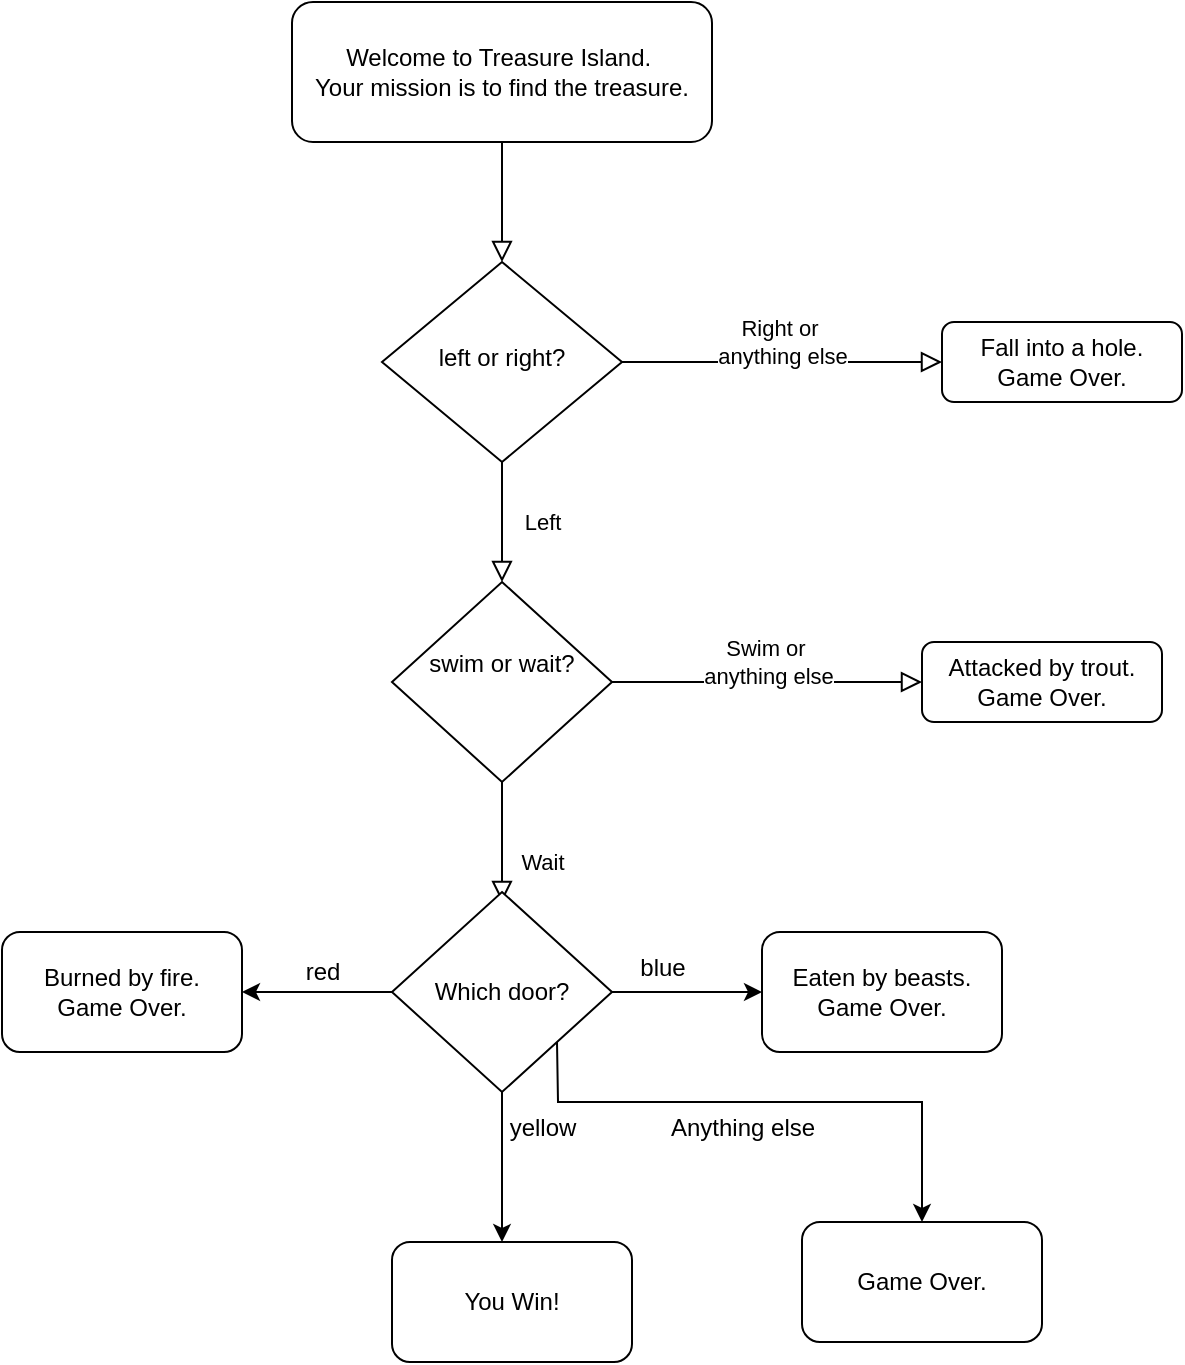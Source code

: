 <mxfile version="26.2.12">
  <diagram id="C5RBs43oDa-KdzZeNtuy" name="Page-1">
    <mxGraphModel dx="1115" dy="800" grid="1" gridSize="10" guides="1" tooltips="1" connect="1" arrows="1" fold="1" page="1" pageScale="1" pageWidth="827" pageHeight="1169" math="0" shadow="0">
      <root>
        <mxCell id="WIyWlLk6GJQsqaUBKTNV-0" />
        <mxCell id="WIyWlLk6GJQsqaUBKTNV-1" parent="WIyWlLk6GJQsqaUBKTNV-0" />
        <mxCell id="WIyWlLk6GJQsqaUBKTNV-2" value="" style="rounded=0;html=1;jettySize=auto;orthogonalLoop=1;fontSize=11;endArrow=block;endFill=0;endSize=8;strokeWidth=1;shadow=0;labelBackgroundColor=none;edgeStyle=orthogonalEdgeStyle;" parent="WIyWlLk6GJQsqaUBKTNV-1" source="WIyWlLk6GJQsqaUBKTNV-3" target="WIyWlLk6GJQsqaUBKTNV-6" edge="1">
          <mxGeometry relative="1" as="geometry" />
        </mxCell>
        <mxCell id="WIyWlLk6GJQsqaUBKTNV-3" value="&lt;span style=&quot;caret-color: rgb(0, 0, 0); color: rgb(0, 0, 0); background-color: rgb(255, 255, 255);&quot;&gt;Welcome to Treasure Island.&amp;nbsp;&lt;/span&gt;&lt;br style=&quot;caret-color: rgb(0, 0, 0); color: rgb(0, 0, 0);&quot;&gt;&lt;span style=&quot;caret-color: rgb(0, 0, 0); color: rgb(0, 0, 0); background-color: rgb(255, 255, 255);&quot;&gt;Your mission is to find the treasure.&lt;/span&gt;" style="rounded=1;whiteSpace=wrap;html=1;fontSize=12;glass=0;strokeWidth=1;shadow=0;" parent="WIyWlLk6GJQsqaUBKTNV-1" vertex="1">
          <mxGeometry x="175" y="40" width="210" height="70" as="geometry" />
        </mxCell>
        <mxCell id="WIyWlLk6GJQsqaUBKTNV-4" value="Left" style="rounded=0;html=1;jettySize=auto;orthogonalLoop=1;fontSize=11;endArrow=block;endFill=0;endSize=8;strokeWidth=1;shadow=0;labelBackgroundColor=none;edgeStyle=orthogonalEdgeStyle;" parent="WIyWlLk6GJQsqaUBKTNV-1" source="WIyWlLk6GJQsqaUBKTNV-6" target="WIyWlLk6GJQsqaUBKTNV-10" edge="1">
          <mxGeometry y="20" relative="1" as="geometry">
            <mxPoint as="offset" />
          </mxGeometry>
        </mxCell>
        <mxCell id="WIyWlLk6GJQsqaUBKTNV-5" value="&lt;span style=&quot;caret-color: rgb(0, 0, 0); color: rgb(0, 0, 0); background-color: rgb(255, 255, 255);&quot;&gt;Right or&amp;nbsp;&lt;/span&gt;&lt;br style=&quot;caret-color: rgb(0, 0, 0); color: rgb(0, 0, 0);&quot;&gt;&lt;span style=&quot;caret-color: rgb(0, 0, 0); color: rgb(0, 0, 0); background-color: rgb(255, 255, 255);&quot;&gt;anything else&lt;/span&gt;" style="edgeStyle=orthogonalEdgeStyle;rounded=0;html=1;jettySize=auto;orthogonalLoop=1;fontSize=11;endArrow=block;endFill=0;endSize=8;strokeWidth=1;shadow=0;labelBackgroundColor=none;" parent="WIyWlLk6GJQsqaUBKTNV-1" source="WIyWlLk6GJQsqaUBKTNV-6" target="WIyWlLk6GJQsqaUBKTNV-7" edge="1">
          <mxGeometry y="10" relative="1" as="geometry">
            <mxPoint as="offset" />
          </mxGeometry>
        </mxCell>
        <mxCell id="WIyWlLk6GJQsqaUBKTNV-6" value="left or right?" style="rhombus;whiteSpace=wrap;html=1;shadow=0;fontFamily=Helvetica;fontSize=12;align=center;strokeWidth=1;spacing=6;spacingTop=-4;" parent="WIyWlLk6GJQsqaUBKTNV-1" vertex="1">
          <mxGeometry x="220" y="170" width="120" height="100" as="geometry" />
        </mxCell>
        <mxCell id="WIyWlLk6GJQsqaUBKTNV-7" value="&lt;span style=&quot;caret-color: rgb(0, 0, 0); color: rgb(0, 0, 0); background-color: rgb(255, 255, 255);&quot;&gt;Fall into a hole.&lt;/span&gt;&lt;br style=&quot;caret-color: rgb(0, 0, 0); color: rgb(0, 0, 0);&quot;&gt;&lt;span style=&quot;caret-color: rgb(0, 0, 0); color: rgb(0, 0, 0); background-color: rgb(255, 255, 255);&quot;&gt;Game Over.&lt;/span&gt;" style="rounded=1;whiteSpace=wrap;html=1;fontSize=12;glass=0;strokeWidth=1;shadow=0;" parent="WIyWlLk6GJQsqaUBKTNV-1" vertex="1">
          <mxGeometry x="500" y="200" width="120" height="40" as="geometry" />
        </mxCell>
        <mxCell id="WIyWlLk6GJQsqaUBKTNV-8" value="Wait" style="rounded=0;html=1;jettySize=auto;orthogonalLoop=1;fontSize=11;endArrow=block;endFill=0;endSize=8;strokeWidth=1;shadow=0;labelBackgroundColor=none;edgeStyle=orthogonalEdgeStyle;" parent="WIyWlLk6GJQsqaUBKTNV-1" source="WIyWlLk6GJQsqaUBKTNV-10" edge="1">
          <mxGeometry x="0.333" y="20" relative="1" as="geometry">
            <mxPoint as="offset" />
            <mxPoint x="280" y="490" as="targetPoint" />
          </mxGeometry>
        </mxCell>
        <mxCell id="WIyWlLk6GJQsqaUBKTNV-9" value="&lt;span style=&quot;caret-color: rgb(0, 0, 0); color: rgb(0, 0, 0); background-color: rgb(255, 255, 255);&quot;&gt;Swim or&amp;nbsp;&lt;/span&gt;&lt;br style=&quot;caret-color: rgb(0, 0, 0); color: rgb(0, 0, 0);&quot;&gt;&lt;span style=&quot;caret-color: rgb(0, 0, 0); color: rgb(0, 0, 0); background-color: rgb(255, 255, 255);&quot;&gt;anything else&lt;/span&gt;" style="edgeStyle=orthogonalEdgeStyle;rounded=0;html=1;jettySize=auto;orthogonalLoop=1;fontSize=11;endArrow=block;endFill=0;endSize=8;strokeWidth=1;shadow=0;labelBackgroundColor=none;" parent="WIyWlLk6GJQsqaUBKTNV-1" source="WIyWlLk6GJQsqaUBKTNV-10" target="WIyWlLk6GJQsqaUBKTNV-12" edge="1">
          <mxGeometry y="10" relative="1" as="geometry">
            <mxPoint as="offset" />
          </mxGeometry>
        </mxCell>
        <mxCell id="WIyWlLk6GJQsqaUBKTNV-10" value="swim or wait?&lt;div&gt;&lt;br&gt;&lt;/div&gt;" style="rhombus;whiteSpace=wrap;html=1;shadow=0;fontFamily=Helvetica;fontSize=12;align=center;strokeWidth=1;spacing=6;spacingTop=-4;" parent="WIyWlLk6GJQsqaUBKTNV-1" vertex="1">
          <mxGeometry x="225" y="330" width="110" height="100" as="geometry" />
        </mxCell>
        <mxCell id="WIyWlLk6GJQsqaUBKTNV-12" value="&lt;span style=&quot;caret-color: rgb(0, 0, 0); color: rgb(0, 0, 0); background-color: rgb(255, 255, 255);&quot;&gt;Attacked by trout.&lt;/span&gt;&lt;br style=&quot;caret-color: rgb(0, 0, 0); color: rgb(0, 0, 0);&quot;&gt;&lt;span style=&quot;caret-color: rgb(0, 0, 0); color: rgb(0, 0, 0); background-color: rgb(255, 255, 255);&quot;&gt;Game Over.&lt;/span&gt;" style="rounded=1;whiteSpace=wrap;html=1;fontSize=12;glass=0;strokeWidth=1;shadow=0;" parent="WIyWlLk6GJQsqaUBKTNV-1" vertex="1">
          <mxGeometry x="490" y="360" width="120" height="40" as="geometry" />
        </mxCell>
        <mxCell id="Pnfi2VdEaqDCRrlukfEC-2" value="" style="edgeStyle=orthogonalEdgeStyle;rounded=0;orthogonalLoop=1;jettySize=auto;html=1;" edge="1" parent="WIyWlLk6GJQsqaUBKTNV-1" source="Pnfi2VdEaqDCRrlukfEC-0">
          <mxGeometry relative="1" as="geometry">
            <mxPoint x="150" y="535" as="targetPoint" />
          </mxGeometry>
        </mxCell>
        <mxCell id="Pnfi2VdEaqDCRrlukfEC-6" value="" style="edgeStyle=orthogonalEdgeStyle;rounded=0;orthogonalLoop=1;jettySize=auto;html=1;" edge="1" parent="WIyWlLk6GJQsqaUBKTNV-1" source="Pnfi2VdEaqDCRrlukfEC-0">
          <mxGeometry relative="1" as="geometry">
            <mxPoint x="280" y="660.0" as="targetPoint" />
          </mxGeometry>
        </mxCell>
        <mxCell id="Pnfi2VdEaqDCRrlukfEC-8" value="" style="edgeStyle=orthogonalEdgeStyle;rounded=0;orthogonalLoop=1;jettySize=auto;html=1;" edge="1" parent="WIyWlLk6GJQsqaUBKTNV-1" source="Pnfi2VdEaqDCRrlukfEC-0" target="Pnfi2VdEaqDCRrlukfEC-7">
          <mxGeometry relative="1" as="geometry" />
        </mxCell>
        <mxCell id="Pnfi2VdEaqDCRrlukfEC-0" value="Which door?" style="rhombus;whiteSpace=wrap;html=1;" vertex="1" parent="WIyWlLk6GJQsqaUBKTNV-1">
          <mxGeometry x="225" y="485" width="110" height="100" as="geometry" />
        </mxCell>
        <mxCell id="Pnfi2VdEaqDCRrlukfEC-3" value="&lt;span style=&quot;caret-color: rgb(0, 0, 0); color: rgb(0, 0, 0); background-color: rgb(255, 255, 255);&quot;&gt;Burned by fire.&lt;/span&gt;&lt;br style=&quot;caret-color: rgb(0, 0, 0); color: rgb(0, 0, 0);&quot;&gt;&lt;span style=&quot;caret-color: rgb(0, 0, 0); color: rgb(0, 0, 0); background-color: rgb(255, 255, 255);&quot;&gt;Game Over.&lt;/span&gt;" style="rounded=1;whiteSpace=wrap;html=1;" vertex="1" parent="WIyWlLk6GJQsqaUBKTNV-1">
          <mxGeometry x="30" y="505" width="120" height="60" as="geometry" />
        </mxCell>
        <mxCell id="Pnfi2VdEaqDCRrlukfEC-4" value="&lt;span style=&quot;caret-color: rgb(0, 0, 0); color: rgb(0, 0, 0); white-space: normal; background-color: rgb(255, 255, 255);&quot;&gt;red&lt;/span&gt;" style="text;html=1;align=center;verticalAlign=middle;resizable=0;points=[];autosize=1;strokeColor=none;fillColor=none;" vertex="1" parent="WIyWlLk6GJQsqaUBKTNV-1">
          <mxGeometry x="170" y="510" width="40" height="30" as="geometry" />
        </mxCell>
        <mxCell id="Pnfi2VdEaqDCRrlukfEC-7" value="&lt;span style=&quot;caret-color: rgb(0, 0, 0); color: rgb(0, 0, 0); background-color: rgb(255, 255, 255);&quot;&gt;Eaten by beasts.&lt;/span&gt;&lt;br style=&quot;caret-color: rgb(0, 0, 0); color: rgb(0, 0, 0);&quot;&gt;&lt;span style=&quot;caret-color: rgb(0, 0, 0); color: rgb(0, 0, 0); background-color: rgb(255, 255, 255);&quot;&gt;Game Over.&lt;/span&gt;" style="rounded=1;whiteSpace=wrap;html=1;" vertex="1" parent="WIyWlLk6GJQsqaUBKTNV-1">
          <mxGeometry x="410" y="505" width="120" height="60" as="geometry" />
        </mxCell>
        <mxCell id="Pnfi2VdEaqDCRrlukfEC-9" value="yellow" style="text;html=1;align=center;verticalAlign=middle;resizable=0;points=[];autosize=1;strokeColor=none;fillColor=none;" vertex="1" parent="WIyWlLk6GJQsqaUBKTNV-1">
          <mxGeometry x="270" y="588" width="60" height="30" as="geometry" />
        </mxCell>
        <mxCell id="Pnfi2VdEaqDCRrlukfEC-10" value="blue" style="text;html=1;align=center;verticalAlign=middle;resizable=0;points=[];autosize=1;strokeColor=none;fillColor=none;" vertex="1" parent="WIyWlLk6GJQsqaUBKTNV-1">
          <mxGeometry x="335" y="508" width="50" height="30" as="geometry" />
        </mxCell>
        <mxCell id="Pnfi2VdEaqDCRrlukfEC-11" value="You Win!" style="rounded=1;whiteSpace=wrap;html=1;" vertex="1" parent="WIyWlLk6GJQsqaUBKTNV-1">
          <mxGeometry x="225" y="660" width="120" height="60" as="geometry" />
        </mxCell>
        <mxCell id="Pnfi2VdEaqDCRrlukfEC-13" value="" style="endArrow=classic;html=1;rounded=0;exitX=1;exitY=1;exitDx=0;exitDy=0;" edge="1" parent="WIyWlLk6GJQsqaUBKTNV-1" source="Pnfi2VdEaqDCRrlukfEC-0">
          <mxGeometry width="50" height="50" relative="1" as="geometry">
            <mxPoint x="300" y="570" as="sourcePoint" />
            <mxPoint x="490" y="650" as="targetPoint" />
            <Array as="points">
              <mxPoint x="308" y="590" />
              <mxPoint x="490" y="590" />
            </Array>
          </mxGeometry>
        </mxCell>
        <mxCell id="Pnfi2VdEaqDCRrlukfEC-14" value="Game Over." style="rounded=1;whiteSpace=wrap;html=1;" vertex="1" parent="WIyWlLk6GJQsqaUBKTNV-1">
          <mxGeometry x="430" y="650" width="120" height="60" as="geometry" />
        </mxCell>
        <mxCell id="Pnfi2VdEaqDCRrlukfEC-15" value="Anything else" style="text;html=1;align=center;verticalAlign=middle;resizable=0;points=[];autosize=1;strokeColor=none;fillColor=none;" vertex="1" parent="WIyWlLk6GJQsqaUBKTNV-1">
          <mxGeometry x="350" y="588" width="100" height="30" as="geometry" />
        </mxCell>
      </root>
    </mxGraphModel>
  </diagram>
</mxfile>
